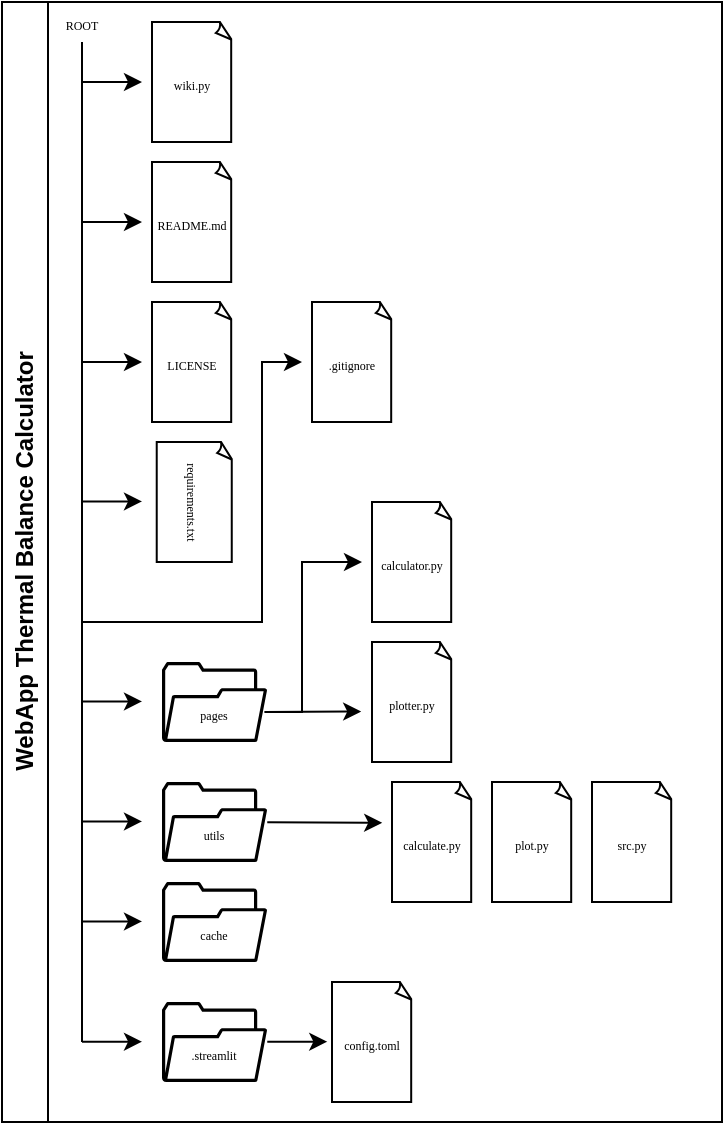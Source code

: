<mxfile version="24.4.13" type="device">
  <diagram name="Página-1" id="Qb642ozDmnON7rJvFrYf">
    <mxGraphModel dx="989" dy="582" grid="1" gridSize="10" guides="1" tooltips="1" connect="1" arrows="1" fold="1" page="1" pageScale="1" pageWidth="827" pageHeight="1169" math="0" shadow="0">
      <root>
        <mxCell id="0" />
        <mxCell id="1" parent="0" />
        <mxCell id="xxuuu4TymQ9kky1sApBv-1" value="WebApp Thermal Balance Calculator" style="swimlane;horizontal=0;whiteSpace=wrap;html=1;" parent="1" vertex="1">
          <mxGeometry width="360" height="560" as="geometry" />
        </mxCell>
        <mxCell id="xxuuu4TymQ9kky1sApBv-12" value="" style="endArrow=none;html=1;rounded=0;shadow=0;comic=0;strokeColor=default;align=center;verticalAlign=middle;fontFamily=Helvetica;fontSize=11;fontColor=default;labelBackgroundColor=default;flowAnimation=0;" parent="xxuuu4TymQ9kky1sApBv-1" edge="1">
          <mxGeometry width="50" height="50" relative="1" as="geometry">
            <mxPoint x="40" y="520" as="sourcePoint" />
            <mxPoint x="40" y="20" as="targetPoint" />
          </mxGeometry>
        </mxCell>
        <mxCell id="xxuuu4TymQ9kky1sApBv-4" value="" style="group" parent="xxuuu4TymQ9kky1sApBv-1" vertex="1" connectable="0">
          <mxGeometry x="70" y="80" width="50" height="60" as="geometry" />
        </mxCell>
        <mxCell id="xxuuu4TymQ9kky1sApBv-2" value="" style="whiteSpace=wrap;html=1;shape=mxgraph.basic.document" parent="xxuuu4TymQ9kky1sApBv-4" vertex="1">
          <mxGeometry x="5" width="40" height="60" as="geometry" />
        </mxCell>
        <mxCell id="xxuuu4TymQ9kky1sApBv-3" value="&lt;font style=&quot;font-size: 6px;&quot; face=&quot;Verdana&quot;&gt;README.md&lt;/font&gt;" style="text;strokeColor=none;align=center;fillColor=none;html=1;verticalAlign=middle;whiteSpace=wrap;rounded=0;" parent="xxuuu4TymQ9kky1sApBv-4" vertex="1">
          <mxGeometry y="15" width="50" height="30" as="geometry" />
        </mxCell>
        <mxCell id="xxuuu4TymQ9kky1sApBv-5" value="" style="group" parent="xxuuu4TymQ9kky1sApBv-1" vertex="1" connectable="0">
          <mxGeometry x="70" y="150" width="50" height="60" as="geometry" />
        </mxCell>
        <mxCell id="xxuuu4TymQ9kky1sApBv-6" value="" style="whiteSpace=wrap;html=1;shape=mxgraph.basic.document" parent="xxuuu4TymQ9kky1sApBv-5" vertex="1">
          <mxGeometry x="5" width="40" height="60" as="geometry" />
        </mxCell>
        <mxCell id="xxuuu4TymQ9kky1sApBv-7" value="&lt;font style=&quot;font-size: 6px;&quot; face=&quot;Verdana&quot;&gt;LICENSE&lt;/font&gt;" style="text;strokeColor=none;align=center;fillColor=none;html=1;verticalAlign=middle;whiteSpace=wrap;rounded=0;" parent="xxuuu4TymQ9kky1sApBv-5" vertex="1">
          <mxGeometry y="15" width="50" height="30" as="geometry" />
        </mxCell>
        <mxCell id="xxuuu4TymQ9kky1sApBv-13" value="" style="endArrow=classic;html=1;rounded=0;shadow=0;comic=0;strokeColor=default;align=center;verticalAlign=middle;fontFamily=Helvetica;fontSize=11;fontColor=default;labelBackgroundColor=default;flowAnimation=0;entryX=0;entryY=0.5;entryDx=0;entryDy=0;" parent="xxuuu4TymQ9kky1sApBv-1" target="xxuuu4TymQ9kky1sApBv-3" edge="1">
          <mxGeometry width="50" height="50" relative="1" as="geometry">
            <mxPoint x="40" y="110" as="sourcePoint" />
            <mxPoint x="190" y="90" as="targetPoint" />
          </mxGeometry>
        </mxCell>
        <mxCell id="xxuuu4TymQ9kky1sApBv-14" value="" style="endArrow=classic;html=1;rounded=0;shadow=0;comic=0;strokeColor=default;align=center;verticalAlign=middle;fontFamily=Helvetica;fontSize=11;fontColor=default;labelBackgroundColor=default;flowAnimation=0;" parent="xxuuu4TymQ9kky1sApBv-1" target="xxuuu4TymQ9kky1sApBv-7" edge="1">
          <mxGeometry width="50" height="50" relative="1" as="geometry">
            <mxPoint x="40" y="180" as="sourcePoint" />
            <mxPoint x="210" y="140" as="targetPoint" />
          </mxGeometry>
        </mxCell>
        <mxCell id="xxuuu4TymQ9kky1sApBv-19" value="" style="group" parent="xxuuu4TymQ9kky1sApBv-1" vertex="1" connectable="0">
          <mxGeometry x="80" y="330" width="52.63" height="40" as="geometry" />
        </mxCell>
        <mxCell id="xxuuu4TymQ9kky1sApBv-17" value="" style="sketch=0;pointerEvents=1;shadow=0;dashed=0;html=1;strokeColor=none;fillColor=#000000;aspect=fixed;labelPosition=center;verticalLabelPosition=bottom;verticalAlign=top;align=center;outlineConnect=0;shape=mxgraph.vvd.folder;fontFamily=Helvetica;fontSize=11;fontColor=default;labelBackgroundColor=default;" parent="xxuuu4TymQ9kky1sApBv-19" vertex="1">
          <mxGeometry width="52.63" height="40" as="geometry" />
        </mxCell>
        <mxCell id="xxuuu4TymQ9kky1sApBv-18" value="&lt;font style=&quot;font-size: 6px;&quot; face=&quot;Verdana&quot;&gt;pages&lt;/font&gt;" style="text;strokeColor=none;align=center;fillColor=none;html=1;verticalAlign=middle;whiteSpace=wrap;rounded=0;" parent="xxuuu4TymQ9kky1sApBv-19" vertex="1">
          <mxGeometry x="1.31" y="10" width="50" height="30" as="geometry" />
        </mxCell>
        <mxCell id="xxuuu4TymQ9kky1sApBv-20" value="" style="endArrow=classic;html=1;rounded=0;shadow=0;comic=0;strokeColor=default;align=center;verticalAlign=middle;fontFamily=Helvetica;fontSize=11;fontColor=default;labelBackgroundColor=default;flowAnimation=0;" parent="xxuuu4TymQ9kky1sApBv-1" edge="1">
          <mxGeometry width="50" height="50" relative="1" as="geometry">
            <mxPoint x="40" y="349.71" as="sourcePoint" />
            <mxPoint x="70" y="349.71" as="targetPoint" />
          </mxGeometry>
        </mxCell>
        <mxCell id="xxuuu4TymQ9kky1sApBv-30" value="" style="group" parent="xxuuu4TymQ9kky1sApBv-1" vertex="1" connectable="0">
          <mxGeometry x="70" y="10" width="50" height="60" as="geometry" />
        </mxCell>
        <mxCell id="xxuuu4TymQ9kky1sApBv-31" value="" style="whiteSpace=wrap;html=1;shape=mxgraph.basic.document" parent="xxuuu4TymQ9kky1sApBv-30" vertex="1">
          <mxGeometry x="5" width="40" height="60" as="geometry" />
        </mxCell>
        <mxCell id="xxuuu4TymQ9kky1sApBv-32" value="&lt;font style=&quot;font-size: 6px;&quot; face=&quot;Verdana&quot;&gt;wiki.py&lt;/font&gt;" style="text;strokeColor=none;align=center;fillColor=none;html=1;verticalAlign=middle;whiteSpace=wrap;rounded=0;" parent="xxuuu4TymQ9kky1sApBv-30" vertex="1">
          <mxGeometry y="15" width="50" height="30" as="geometry" />
        </mxCell>
        <mxCell id="xxuuu4TymQ9kky1sApBv-36" value="" style="group" parent="xxuuu4TymQ9kky1sApBv-1" vertex="1" connectable="0">
          <mxGeometry x="180" y="250" width="50" height="60" as="geometry" />
        </mxCell>
        <mxCell id="xxuuu4TymQ9kky1sApBv-37" value="" style="whiteSpace=wrap;html=1;shape=mxgraph.basic.document" parent="xxuuu4TymQ9kky1sApBv-36" vertex="1">
          <mxGeometry x="5" width="40" height="60" as="geometry" />
        </mxCell>
        <mxCell id="xxuuu4TymQ9kky1sApBv-38" value="&lt;font face=&quot;Verdana&quot;&gt;&lt;span style=&quot;font-size: 6px;&quot;&gt;calculator.py&lt;/span&gt;&lt;/font&gt;" style="text;strokeColor=none;align=center;fillColor=none;html=1;verticalAlign=middle;whiteSpace=wrap;rounded=0;" parent="xxuuu4TymQ9kky1sApBv-36" vertex="1">
          <mxGeometry y="15" width="50" height="30" as="geometry" />
        </mxCell>
        <mxCell id="xxuuu4TymQ9kky1sApBv-39" value="" style="group" parent="xxuuu4TymQ9kky1sApBv-1" vertex="1" connectable="0">
          <mxGeometry x="180" y="320" width="50" height="60" as="geometry" />
        </mxCell>
        <mxCell id="xxuuu4TymQ9kky1sApBv-40" value="" style="whiteSpace=wrap;html=1;shape=mxgraph.basic.document" parent="xxuuu4TymQ9kky1sApBv-39" vertex="1">
          <mxGeometry x="5" width="40" height="60" as="geometry" />
        </mxCell>
        <mxCell id="xxuuu4TymQ9kky1sApBv-41" value="&lt;font face=&quot;Verdana&quot;&gt;&lt;span style=&quot;font-size: 6px;&quot;&gt;plotter.py&lt;/span&gt;&lt;/font&gt;" style="text;strokeColor=none;align=center;fillColor=none;html=1;verticalAlign=middle;whiteSpace=wrap;rounded=0;" parent="xxuuu4TymQ9kky1sApBv-39" vertex="1">
          <mxGeometry y="15" width="50" height="30" as="geometry" />
        </mxCell>
        <mxCell id="xxuuu4TymQ9kky1sApBv-42" style="edgeStyle=none;rounded=0;comic=0;orthogonalLoop=1;jettySize=auto;html=1;exitX=1;exitY=0.5;exitDx=0;exitDy=0;entryX=-0.008;entryY=0.658;entryDx=0;entryDy=0;shadow=0;strokeColor=default;align=center;verticalAlign=middle;fontFamily=Helvetica;fontSize=11;fontColor=default;labelBackgroundColor=default;startFill=0;endArrow=classic;endFill=1;flowAnimation=0;entryPerimeter=0;" parent="xxuuu4TymQ9kky1sApBv-1" source="xxuuu4TymQ9kky1sApBv-18" target="xxuuu4TymQ9kky1sApBv-41" edge="1">
          <mxGeometry relative="1" as="geometry">
            <mxPoint x="241.31" y="355" as="sourcePoint" />
            <mxPoint x="270" y="360.1" as="targetPoint" />
          </mxGeometry>
        </mxCell>
        <mxCell id="xxuuu4TymQ9kky1sApBv-46" value="" style="group" parent="xxuuu4TymQ9kky1sApBv-1" vertex="1" connectable="0">
          <mxGeometry x="80" y="390" width="52.63" height="40" as="geometry" />
        </mxCell>
        <mxCell id="xxuuu4TymQ9kky1sApBv-47" value="" style="sketch=0;pointerEvents=1;shadow=0;dashed=0;html=1;strokeColor=none;fillColor=#000000;aspect=fixed;labelPosition=center;verticalLabelPosition=bottom;verticalAlign=top;align=center;outlineConnect=0;shape=mxgraph.vvd.folder;fontFamily=Helvetica;fontSize=11;fontColor=default;labelBackgroundColor=default;" parent="xxuuu4TymQ9kky1sApBv-46" vertex="1">
          <mxGeometry width="52.63" height="40" as="geometry" />
        </mxCell>
        <mxCell id="xxuuu4TymQ9kky1sApBv-48" value="&lt;font style=&quot;font-size: 6px;&quot; face=&quot;Verdana&quot;&gt;utils&lt;/font&gt;" style="text;strokeColor=none;align=center;fillColor=none;html=1;verticalAlign=middle;whiteSpace=wrap;rounded=0;" parent="xxuuu4TymQ9kky1sApBv-46" vertex="1">
          <mxGeometry x="1.31" y="10" width="50" height="30" as="geometry" />
        </mxCell>
        <mxCell id="xxuuu4TymQ9kky1sApBv-49" value="" style="endArrow=classic;html=1;rounded=0;shadow=0;comic=0;strokeColor=default;align=center;verticalAlign=middle;fontFamily=Helvetica;fontSize=11;fontColor=default;labelBackgroundColor=default;flowAnimation=0;" parent="xxuuu4TymQ9kky1sApBv-1" edge="1">
          <mxGeometry width="50" height="50" relative="1" as="geometry">
            <mxPoint x="40" y="409.71" as="sourcePoint" />
            <mxPoint x="70" y="409.71" as="targetPoint" />
          </mxGeometry>
        </mxCell>
        <mxCell id="xxuuu4TymQ9kky1sApBv-50" value="" style="group" parent="xxuuu4TymQ9kky1sApBv-1" vertex="1" connectable="0">
          <mxGeometry x="190" y="390" width="50" height="60" as="geometry" />
        </mxCell>
        <mxCell id="xxuuu4TymQ9kky1sApBv-51" value="" style="whiteSpace=wrap;html=1;shape=mxgraph.basic.document" parent="xxuuu4TymQ9kky1sApBv-50" vertex="1">
          <mxGeometry x="5" width="40" height="60" as="geometry" />
        </mxCell>
        <mxCell id="xxuuu4TymQ9kky1sApBv-52" value="&lt;font face=&quot;Verdana&quot;&gt;&lt;span style=&quot;font-size: 6px;&quot;&gt;calculate.py&lt;/span&gt;&lt;/font&gt;" style="text;strokeColor=none;align=center;fillColor=none;html=1;verticalAlign=middle;whiteSpace=wrap;rounded=0;" parent="xxuuu4TymQ9kky1sApBv-50" vertex="1">
          <mxGeometry y="15" width="50" height="30" as="geometry" />
        </mxCell>
        <mxCell id="xxuuu4TymQ9kky1sApBv-53" value="" style="group" parent="xxuuu4TymQ9kky1sApBv-1" vertex="1" connectable="0">
          <mxGeometry x="240" y="390" width="50" height="60" as="geometry" />
        </mxCell>
        <mxCell id="xxuuu4TymQ9kky1sApBv-54" value="" style="whiteSpace=wrap;html=1;shape=mxgraph.basic.document" parent="xxuuu4TymQ9kky1sApBv-53" vertex="1">
          <mxGeometry x="5" width="40" height="60" as="geometry" />
        </mxCell>
        <mxCell id="xxuuu4TymQ9kky1sApBv-55" value="&lt;font face=&quot;Verdana&quot;&gt;&lt;span style=&quot;font-size: 6px;&quot;&gt;plot.py&lt;/span&gt;&lt;/font&gt;" style="text;strokeColor=none;align=center;fillColor=none;html=1;verticalAlign=middle;whiteSpace=wrap;rounded=0;" parent="xxuuu4TymQ9kky1sApBv-53" vertex="1">
          <mxGeometry y="15" width="50" height="30" as="geometry" />
        </mxCell>
        <mxCell id="xxuuu4TymQ9kky1sApBv-59" style="edgeStyle=none;rounded=0;comic=0;orthogonalLoop=1;jettySize=auto;html=1;entryX=0.002;entryY=0.179;entryDx=0;entryDy=0;shadow=0;strokeColor=default;align=center;verticalAlign=middle;fontFamily=Helvetica;fontSize=11;fontColor=default;labelBackgroundColor=default;startFill=0;endArrow=classic;endFill=1;flowAnimation=0;entryPerimeter=0;" parent="xxuuu4TymQ9kky1sApBv-1" source="xxuuu4TymQ9kky1sApBv-47" target="xxuuu4TymQ9kky1sApBv-52" edge="1">
          <mxGeometry relative="1" as="geometry">
            <mxPoint x="140" y="420" as="sourcePoint" />
            <mxPoint x="190" y="419.75" as="targetPoint" />
          </mxGeometry>
        </mxCell>
        <mxCell id="xxuuu4TymQ9kky1sApBv-60" value="" style="group" parent="xxuuu4TymQ9kky1sApBv-1" vertex="1" connectable="0">
          <mxGeometry x="80" y="440" width="52.63" height="40" as="geometry" />
        </mxCell>
        <mxCell id="xxuuu4TymQ9kky1sApBv-61" value="" style="sketch=0;pointerEvents=1;shadow=0;dashed=0;html=1;strokeColor=none;fillColor=#000000;aspect=fixed;labelPosition=center;verticalLabelPosition=bottom;verticalAlign=top;align=center;outlineConnect=0;shape=mxgraph.vvd.folder;fontFamily=Helvetica;fontSize=11;fontColor=default;labelBackgroundColor=default;" parent="xxuuu4TymQ9kky1sApBv-60" vertex="1">
          <mxGeometry width="52.63" height="40" as="geometry" />
        </mxCell>
        <mxCell id="xxuuu4TymQ9kky1sApBv-62" value="&lt;font style=&quot;font-size: 6px;&quot; face=&quot;Verdana&quot;&gt;cache&lt;/font&gt;" style="text;strokeColor=none;align=center;fillColor=none;html=1;verticalAlign=middle;whiteSpace=wrap;rounded=0;" parent="xxuuu4TymQ9kky1sApBv-60" vertex="1">
          <mxGeometry x="1.31" y="10" width="50" height="30" as="geometry" />
        </mxCell>
        <mxCell id="xxuuu4TymQ9kky1sApBv-63" value="" style="endArrow=classic;html=1;rounded=0;shadow=0;comic=0;strokeColor=default;align=center;verticalAlign=middle;fontFamily=Helvetica;fontSize=11;fontColor=default;labelBackgroundColor=default;flowAnimation=0;" parent="xxuuu4TymQ9kky1sApBv-1" edge="1">
          <mxGeometry width="50" height="50" relative="1" as="geometry">
            <mxPoint x="40" y="459.71" as="sourcePoint" />
            <mxPoint x="70" y="459.71" as="targetPoint" />
          </mxGeometry>
        </mxCell>
        <mxCell id="xxuuu4TymQ9kky1sApBv-35" value="" style="endArrow=classic;html=1;rounded=0;shadow=0;comic=0;strokeColor=default;align=center;verticalAlign=middle;fontFamily=Helvetica;fontSize=11;fontColor=default;labelBackgroundColor=default;flowAnimation=0;entryX=0;entryY=0.5;entryDx=0;entryDy=0;" parent="xxuuu4TymQ9kky1sApBv-1" target="xxuuu4TymQ9kky1sApBv-32" edge="1">
          <mxGeometry width="50" height="50" relative="1" as="geometry">
            <mxPoint x="40" y="40" as="sourcePoint" />
            <mxPoint x="420" y="180" as="targetPoint" />
          </mxGeometry>
        </mxCell>
        <mxCell id="sFDSCZvEySNInuv0YJNE-9" value="" style="group" parent="xxuuu4TymQ9kky1sApBv-1" vertex="1" connectable="0">
          <mxGeometry x="80" y="500" width="52.63" height="40" as="geometry" />
        </mxCell>
        <mxCell id="sFDSCZvEySNInuv0YJNE-10" value="" style="sketch=0;pointerEvents=1;shadow=0;dashed=0;html=1;strokeColor=none;fillColor=#000000;aspect=fixed;labelPosition=center;verticalLabelPosition=bottom;verticalAlign=top;align=center;outlineConnect=0;shape=mxgraph.vvd.folder;fontFamily=Helvetica;fontSize=11;fontColor=default;labelBackgroundColor=default;" parent="sFDSCZvEySNInuv0YJNE-9" vertex="1">
          <mxGeometry width="52.63" height="40" as="geometry" />
        </mxCell>
        <mxCell id="sFDSCZvEySNInuv0YJNE-11" value="&lt;font style=&quot;font-size: 6px;&quot; face=&quot;Verdana&quot;&gt;.streamlit&lt;/font&gt;" style="text;strokeColor=none;align=center;fillColor=none;html=1;verticalAlign=middle;whiteSpace=wrap;rounded=0;" parent="sFDSCZvEySNInuv0YJNE-9" vertex="1">
          <mxGeometry x="1.31" y="10" width="50" height="30" as="geometry" />
        </mxCell>
        <mxCell id="sFDSCZvEySNInuv0YJNE-12" value="" style="endArrow=classic;html=1;rounded=0;shadow=0;comic=0;strokeColor=default;align=center;verticalAlign=middle;fontFamily=Helvetica;fontSize=11;fontColor=default;labelBackgroundColor=default;flowAnimation=0;" parent="xxuuu4TymQ9kky1sApBv-1" edge="1">
          <mxGeometry width="50" height="50" relative="1" as="geometry">
            <mxPoint x="40" y="519.83" as="sourcePoint" />
            <mxPoint x="70" y="519.83" as="targetPoint" />
          </mxGeometry>
        </mxCell>
        <mxCell id="sFDSCZvEySNInuv0YJNE-13" value="" style="group" parent="xxuuu4TymQ9kky1sApBv-1" vertex="1" connectable="0">
          <mxGeometry x="160" y="490" width="50" height="60" as="geometry" />
        </mxCell>
        <mxCell id="sFDSCZvEySNInuv0YJNE-14" value="" style="whiteSpace=wrap;html=1;shape=mxgraph.basic.document" parent="sFDSCZvEySNInuv0YJNE-13" vertex="1">
          <mxGeometry x="5" width="40" height="60" as="geometry" />
        </mxCell>
        <mxCell id="sFDSCZvEySNInuv0YJNE-15" value="&lt;font face=&quot;Verdana&quot;&gt;&lt;span style=&quot;font-size: 6px;&quot;&gt;config.toml&lt;/span&gt;&lt;/font&gt;" style="text;strokeColor=none;align=center;fillColor=none;html=1;verticalAlign=middle;whiteSpace=wrap;rounded=0;" parent="sFDSCZvEySNInuv0YJNE-13" vertex="1">
          <mxGeometry y="15" width="50" height="30" as="geometry" />
        </mxCell>
        <mxCell id="sFDSCZvEySNInuv0YJNE-17" value="" style="endArrow=classic;html=1;rounded=0;shadow=0;comic=0;strokeColor=default;align=center;verticalAlign=middle;fontFamily=Helvetica;fontSize=11;fontColor=default;labelBackgroundColor=default;flowAnimation=0;" parent="xxuuu4TymQ9kky1sApBv-1" edge="1">
          <mxGeometry width="50" height="50" relative="1" as="geometry">
            <mxPoint x="132.63" y="519.83" as="sourcePoint" />
            <mxPoint x="162.63" y="519.83" as="targetPoint" />
          </mxGeometry>
        </mxCell>
        <mxCell id="sFDSCZvEySNInuv0YJNE-5" value="" style="group" parent="xxuuu4TymQ9kky1sApBv-1" vertex="1" connectable="0">
          <mxGeometry x="72.63" y="220" width="47.37" height="60" as="geometry" />
        </mxCell>
        <mxCell id="sFDSCZvEySNInuv0YJNE-6" value="" style="whiteSpace=wrap;html=1;shape=mxgraph.basic.document" parent="sFDSCZvEySNInuv0YJNE-5" vertex="1">
          <mxGeometry x="4.737" width="37.896" height="60" as="geometry" />
        </mxCell>
        <mxCell id="sFDSCZvEySNInuv0YJNE-7" value="&lt;font style=&quot;font-size: 6px;&quot; face=&quot;Verdana&quot;&gt;requirements.txt&lt;/font&gt;" style="text;strokeColor=none;align=center;fillColor=none;html=1;verticalAlign=middle;whiteSpace=wrap;rounded=0;rotation=90;" parent="sFDSCZvEySNInuv0YJNE-5" vertex="1">
          <mxGeometry y="15" width="47.37" height="30" as="geometry" />
        </mxCell>
        <mxCell id="sFDSCZvEySNInuv0YJNE-21" value="" style="group" parent="xxuuu4TymQ9kky1sApBv-1" vertex="1" connectable="0">
          <mxGeometry x="150" y="150" width="50" height="60" as="geometry" />
        </mxCell>
        <mxCell id="sFDSCZvEySNInuv0YJNE-22" value="" style="whiteSpace=wrap;html=1;shape=mxgraph.basic.document" parent="sFDSCZvEySNInuv0YJNE-21" vertex="1">
          <mxGeometry x="5" width="40" height="60" as="geometry" />
        </mxCell>
        <mxCell id="sFDSCZvEySNInuv0YJNE-23" value="&lt;font style=&quot;font-size: 6px;&quot; face=&quot;Verdana&quot;&gt;.gitignore&lt;/font&gt;" style="text;strokeColor=none;align=center;fillColor=none;html=1;verticalAlign=middle;whiteSpace=wrap;rounded=0;" parent="sFDSCZvEySNInuv0YJNE-21" vertex="1">
          <mxGeometry y="15" width="50" height="30" as="geometry" />
        </mxCell>
        <mxCell id="2_2quac-IJank7mgXF4T-1" value="&lt;font style=&quot;font-size: 6px;&quot; face=&quot;Verdana&quot;&gt;ROOT&lt;/font&gt;" style="text;strokeColor=none;align=center;fillColor=none;html=1;verticalAlign=middle;whiteSpace=wrap;rounded=0;" parent="xxuuu4TymQ9kky1sApBv-1" vertex="1">
          <mxGeometry x="20" width="40" height="20" as="geometry" />
        </mxCell>
        <mxCell id="LR1-6c47vs79iucjzWaj-1" value="" style="endArrow=classic;html=1;rounded=0;exitX=1;exitY=0.5;exitDx=0;exitDy=0;entryX=0;entryY=0.5;entryDx=0;entryDy=0;" parent="xxuuu4TymQ9kky1sApBv-1" source="xxuuu4TymQ9kky1sApBv-18" target="xxuuu4TymQ9kky1sApBv-38" edge="1">
          <mxGeometry width="50" height="50" relative="1" as="geometry">
            <mxPoint x="140" y="330" as="sourcePoint" />
            <mxPoint x="190" y="280" as="targetPoint" />
            <Array as="points">
              <mxPoint x="150" y="355" />
              <mxPoint x="150" y="280" />
            </Array>
          </mxGeometry>
        </mxCell>
        <mxCell id="KSN7ONS2EwP9fAzBpUpE-2" value="" style="endArrow=classic;html=1;rounded=0;entryX=0;entryY=0.5;entryDx=0;entryDy=0;" parent="xxuuu4TymQ9kky1sApBv-1" target="sFDSCZvEySNInuv0YJNE-23" edge="1">
          <mxGeometry width="50" height="50" relative="1" as="geometry">
            <mxPoint x="40" y="310" as="sourcePoint" />
            <mxPoint x="130" y="290" as="targetPoint" />
            <Array as="points">
              <mxPoint x="130" y="310" />
              <mxPoint x="130" y="180" />
            </Array>
          </mxGeometry>
        </mxCell>
        <mxCell id="KSN7ONS2EwP9fAzBpUpE-1" value="" style="endArrow=classic;html=1;rounded=0;" parent="xxuuu4TymQ9kky1sApBv-1" edge="1">
          <mxGeometry width="50" height="50" relative="1" as="geometry">
            <mxPoint x="40" y="249.71" as="sourcePoint" />
            <mxPoint x="70" y="249.71" as="targetPoint" />
          </mxGeometry>
        </mxCell>
        <mxCell id="OPCW_3YdwPlH96o4Hgxi-1" value="" style="group" vertex="1" connectable="0" parent="xxuuu4TymQ9kky1sApBv-1">
          <mxGeometry x="290" y="390" width="50" height="60" as="geometry" />
        </mxCell>
        <mxCell id="OPCW_3YdwPlH96o4Hgxi-2" value="" style="whiteSpace=wrap;html=1;shape=mxgraph.basic.document" vertex="1" parent="OPCW_3YdwPlH96o4Hgxi-1">
          <mxGeometry x="5" width="40" height="60" as="geometry" />
        </mxCell>
        <mxCell id="OPCW_3YdwPlH96o4Hgxi-3" value="&lt;font face=&quot;Verdana&quot;&gt;&lt;span style=&quot;font-size: 6px;&quot;&gt;src.py&lt;/span&gt;&lt;/font&gt;" style="text;strokeColor=none;align=center;fillColor=none;html=1;verticalAlign=middle;whiteSpace=wrap;rounded=0;" vertex="1" parent="OPCW_3YdwPlH96o4Hgxi-1">
          <mxGeometry y="15" width="50" height="30" as="geometry" />
        </mxCell>
      </root>
    </mxGraphModel>
  </diagram>
</mxfile>
